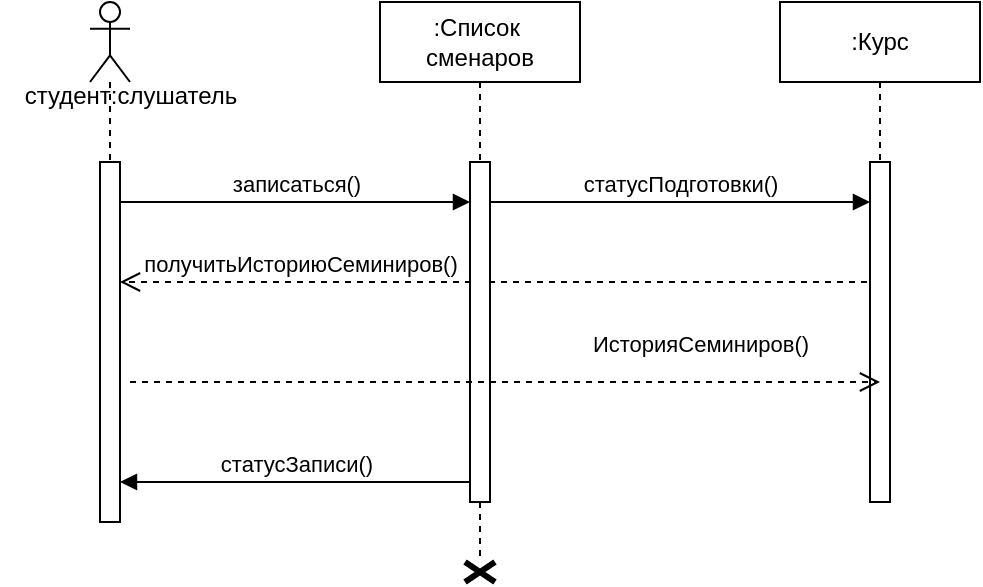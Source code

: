 <mxfile version="24.2.0" type="github" pages="4">
  <diagram name="Page-1" id="2YBvvXClWsGukQMizWep">
    <mxGraphModel dx="948" dy="605" grid="1" gridSize="10" guides="1" tooltips="1" connect="1" arrows="1" fold="1" page="1" pageScale="1" pageWidth="850" pageHeight="1100" math="0" shadow="0">
      <root>
        <mxCell id="0" />
        <mxCell id="1" parent="0" />
        <mxCell id="aM9ryv3xv72pqoxQDRHE-7" value="записаться()" style="html=1;verticalAlign=bottom;endArrow=block;edgeStyle=elbowEdgeStyle;elbow=vertical;curved=0;rounded=0;" parent="1" edge="1">
          <mxGeometry relative="1" as="geometry">
            <mxPoint x="240" y="200" as="sourcePoint" />
            <Array as="points">
              <mxPoint x="325" y="200" />
            </Array>
            <mxPoint x="415" y="200" as="targetPoint" />
          </mxGeometry>
        </mxCell>
        <mxCell id="aM9ryv3xv72pqoxQDRHE-8" value="получитьИсториюСеминиров()" style="html=1;verticalAlign=bottom;endArrow=open;dashed=1;endSize=8;edgeStyle=elbowEdgeStyle;elbow=vertical;curved=0;rounded=0;" parent="1" source="sHNFvOsKOOyoOKcfHzG6-4" target="sHNFvOsKOOyoOKcfHzG6-2" edge="1">
          <mxGeometry x="0.526" relative="1" as="geometry">
            <mxPoint x="240" y="240" as="targetPoint" />
            <Array as="points">
              <mxPoint x="260" y="240" />
            </Array>
            <mxPoint x="480" y="240" as="sourcePoint" />
            <mxPoint as="offset" />
          </mxGeometry>
        </mxCell>
        <mxCell id="aM9ryv3xv72pqoxQDRHE-9" value="статусЗаписи()" style="html=1;verticalAlign=bottom;endArrow=block;edgeStyle=elbowEdgeStyle;elbow=vertical;curved=0;rounded=0;" parent="1" edge="1">
          <mxGeometry relative="1" as="geometry">
            <mxPoint x="415" y="340" as="sourcePoint" />
            <Array as="points">
              <mxPoint x="340" y="340" />
            </Array>
            <mxPoint x="240" y="340" as="targetPoint" />
          </mxGeometry>
        </mxCell>
        <mxCell id="sHNFvOsKOOyoOKcfHzG6-3" value="" style="shape=umlLifeline;perimeter=lifelinePerimeter;whiteSpace=wrap;html=1;container=1;dropTarget=0;collapsible=0;recursiveResize=0;outlineConnect=0;portConstraint=eastwest;newEdgeStyle={&quot;curved&quot;:0,&quot;rounded&quot;:0};participant=umlActor;size=40;" vertex="1" parent="1">
          <mxGeometry x="225" y="100" width="20" height="260" as="geometry" />
        </mxCell>
        <mxCell id="sHNFvOsKOOyoOKcfHzG6-2" value="" style="html=1;points=[[0,0,0,0,5],[0,1,0,0,-5],[1,0,0,0,5],[1,1,0,0,-5]];perimeter=orthogonalPerimeter;outlineConnect=0;targetShapes=umlLifeline;portConstraint=eastwest;newEdgeStyle={&quot;curved&quot;:0,&quot;rounded&quot;:0};" vertex="1" parent="1">
          <mxGeometry x="230" y="180" width="10" height="180" as="geometry" />
        </mxCell>
        <mxCell id="aM9ryv3xv72pqoxQDRHE-5" value=":Список&amp;nbsp;&lt;div&gt;сменаров&lt;/div&gt;" style="shape=umlLifeline;perimeter=lifelinePerimeter;whiteSpace=wrap;html=1;container=0;dropTarget=0;collapsible=0;recursiveResize=0;outlineConnect=0;portConstraint=eastwest;newEdgeStyle={&quot;edgeStyle&quot;:&quot;elbowEdgeStyle&quot;,&quot;elbow&quot;:&quot;vertical&quot;,&quot;curved&quot;:0,&quot;rounded&quot;:0};" parent="1" vertex="1">
          <mxGeometry x="370" y="100" width="100" height="280" as="geometry" />
        </mxCell>
        <mxCell id="aM9ryv3xv72pqoxQDRHE-6" value="" style="html=1;points=[];perimeter=orthogonalPerimeter;outlineConnect=0;targetShapes=umlLifeline;portConstraint=eastwest;newEdgeStyle={&quot;edgeStyle&quot;:&quot;elbowEdgeStyle&quot;,&quot;elbow&quot;:&quot;vertical&quot;,&quot;curved&quot;:0,&quot;rounded&quot;:0};" parent="aM9ryv3xv72pqoxQDRHE-5" vertex="1">
          <mxGeometry x="45" y="80" width="10" height="170" as="geometry" />
        </mxCell>
        <mxCell id="sHNFvOsKOOyoOKcfHzG6-4" value=":Курс" style="shape=umlLifeline;perimeter=lifelinePerimeter;whiteSpace=wrap;html=1;container=1;dropTarget=0;collapsible=0;recursiveResize=0;outlineConnect=0;portConstraint=eastwest;newEdgeStyle={&quot;curved&quot;:0,&quot;rounded&quot;:0};size=40;" vertex="1" parent="1">
          <mxGeometry x="570" y="100" width="100" height="250" as="geometry" />
        </mxCell>
        <mxCell id="sHNFvOsKOOyoOKcfHzG6-5" value="" style="html=1;points=[[0,0,0,0,5],[0,1,0,0,-5],[1,0,0,0,5],[1,1,0,0,-5]];perimeter=orthogonalPerimeter;outlineConnect=0;targetShapes=umlLifeline;portConstraint=eastwest;newEdgeStyle={&quot;curved&quot;:0,&quot;rounded&quot;:0};" vertex="1" parent="sHNFvOsKOOyoOKcfHzG6-4">
          <mxGeometry x="45" y="80" width="10" height="170" as="geometry" />
        </mxCell>
        <mxCell id="sHNFvOsKOOyoOKcfHzG6-6" value="&lt;span style=&quot;font-size: 11px;&quot;&gt;ИсторияСеминиров()&lt;/span&gt;" style="html=1;verticalAlign=bottom;endArrow=open;dashed=1;endSize=8;curved=0;rounded=0;fontSize=12;" edge="1" parent="1">
          <mxGeometry x="0.52" y="10" relative="1" as="geometry">
            <mxPoint x="245" y="290" as="sourcePoint" />
            <mxPoint x="620" y="290" as="targetPoint" />
            <mxPoint as="offset" />
          </mxGeometry>
        </mxCell>
        <mxCell id="sHNFvOsKOOyoOKcfHzG6-9" value="статусПодготовки()" style="html=1;verticalAlign=bottom;endArrow=block;edgeStyle=elbowEdgeStyle;elbow=vertical;curved=0;rounded=0;" edge="1" parent="1" source="aM9ryv3xv72pqoxQDRHE-6">
          <mxGeometry relative="1" as="geometry">
            <mxPoint x="440" y="200" as="sourcePoint" />
            <Array as="points">
              <mxPoint x="525" y="200" />
            </Array>
            <mxPoint x="615" y="200" as="targetPoint" />
          </mxGeometry>
        </mxCell>
        <mxCell id="sHNFvOsKOOyoOKcfHzG6-10" value="" style="shape=umlDestroy;whiteSpace=wrap;html=1;strokeWidth=3;targetShapes=umlLifeline;" vertex="1" parent="1">
          <mxGeometry x="412.5" y="380" width="15" height="10" as="geometry" />
        </mxCell>
        <mxCell id="sHNFvOsKOOyoOKcfHzG6-11" value="&lt;span style=&quot;font-size: 12px;&quot;&gt;студент:&lt;/span&gt;&lt;span style=&quot;font-size: 12px;&quot;&gt;слушатель&lt;/span&gt;" style="text;html=1;align=center;verticalAlign=middle;resizable=0;points=[];autosize=1;strokeColor=none;fillColor=none;fontSize=16;" vertex="1" parent="1">
          <mxGeometry x="180" y="130" width="130" height="30" as="geometry" />
        </mxCell>
      </root>
    </mxGraphModel>
  </diagram>
  <diagram id="pLc5xu4kM0pX3cYHxsBW" name="Page-2">
    <mxGraphModel dx="1276" dy="1029" grid="0" gridSize="10" guides="1" tooltips="1" connect="1" arrows="1" fold="1" page="0" pageScale="1" pageWidth="827" pageHeight="1169" math="0" shadow="0">
      <root>
        <mxCell id="0" />
        <mxCell id="1" parent="0" />
        <mxCell id="mtOQN-Asvl5U9eVamrco-6" style="edgeStyle=none;curved=1;rounded=0;orthogonalLoop=1;jettySize=auto;html=1;fontSize=12;startSize=8;endSize=8;" edge="1" parent="1" source="mtOQN-Asvl5U9eVamrco-5">
          <mxGeometry relative="1" as="geometry">
            <mxPoint x="-108.683" y="-4.587" as="targetPoint" />
          </mxGeometry>
        </mxCell>
        <mxCell id="mtOQN-Asvl5U9eVamrco-8" value="" style="verticalLabelPosition=bottom;verticalAlign=top;html=1;shape=mxgraph.basic.rect;fillColor2=none;strokeWidth=1;size=20;indent=5;" vertex="1" parent="1">
          <mxGeometry x="-374" y="-28" width="348" height="171" as="geometry" />
        </mxCell>
        <mxCell id="mtOQN-Asvl5U9eVamrco-5" value="&lt;span style=&quot;background-color: rgb(251, 251, 251);&quot;&gt;:Курс&lt;/span&gt;" style="html=1;whiteSpace=wrap;" vertex="1" parent="1">
          <mxGeometry x="-90" y="-51" width="110" height="50" as="geometry" />
        </mxCell>
        <mxCell id="mtOQN-Asvl5U9eVamrco-1" value="&lt;span style=&quot;background-color: rgb(251, 251, 251);&quot;&gt;:Список&amp;nbsp;&lt;/span&gt;&lt;div style=&quot;background-color: rgb(251, 251, 251);&quot;&gt;сменаров&lt;/div&gt;" style="html=1;whiteSpace=wrap;" vertex="1" parent="1">
          <mxGeometry x="-427" y="-51" width="110" height="50" as="geometry" />
        </mxCell>
        <mxCell id="mtOQN-Asvl5U9eVamrco-3" value="&lt;span style=&quot;background-color: rgb(251, 251, 251);&quot;&gt;студент:&lt;/span&gt;&lt;span style=&quot;background-color: rgb(251, 251, 251);&quot;&gt;слушатель&lt;/span&gt;" style="shape=umlActor;verticalLabelPosition=bottom;verticalAlign=top;html=1;" vertex="1" parent="1">
          <mxGeometry x="-228" y="119" width="30" height="60" as="geometry" />
        </mxCell>
        <mxCell id="mtOQN-Asvl5U9eVamrco-10" value="" style="endArrow=classic;html=1;rounded=0;fontSize=12;startSize=8;endSize=8;curved=1;" edge="1" parent="1">
          <mxGeometry width="50" height="50" relative="1" as="geometry">
            <mxPoint x="-354" y="50" as="sourcePoint" />
            <mxPoint x="-354" y="119" as="targetPoint" />
          </mxGeometry>
        </mxCell>
        <mxCell id="mtOQN-Asvl5U9eVamrco-11" value="" style="endArrow=classic;html=1;rounded=0;fontSize=12;startSize=8;endSize=8;curved=1;" edge="1" parent="1">
          <mxGeometry width="50" height="50" relative="1" as="geometry">
            <mxPoint x="-398" y="119" as="sourcePoint" />
            <mxPoint x="-398" y="54" as="targetPoint" />
          </mxGeometry>
        </mxCell>
        <mxCell id="i1srV1Lh2DDarDp6TqSi-1" value="&lt;span style=&quot;color: rgb(0, 0, 0); font-family: Helvetica; font-size: 11px; font-style: normal; font-variant-ligatures: normal; font-variant-caps: normal; font-weight: 400; letter-spacing: normal; orphans: 2; text-align: center; text-indent: 0px; text-transform: none; widows: 2; word-spacing: 0px; -webkit-text-stroke-width: 0px; white-space: nowrap; background-color: rgb(255, 255, 255); text-decoration-thickness: initial; text-decoration-style: initial; text-decoration-color: initial; display: inline !important; float: none;&quot;&gt;1:&amp;nbsp;&lt;/span&gt;&lt;span style=&quot;font-size: 11px; text-align: center; text-wrap: nowrap;&quot;&gt;записаться()&lt;/span&gt;" style="text;whiteSpace=wrap;html=1;" vertex="1" parent="1">
          <mxGeometry x="-457.997" y="30.997" width="92" height="36" as="geometry" />
        </mxCell>
        <mxCell id="nWFwip05S5Qm5MINrVhr-1" value="" style="endArrow=open;endSize=12;dashed=1;html=1;rounded=0;fontSize=12;curved=1;" edge="1" parent="1">
          <mxGeometry width="160" relative="1" as="geometry">
            <mxPoint x="-13" y="117" as="sourcePoint" />
            <mxPoint x="-13" y="59" as="targetPoint" />
          </mxGeometry>
        </mxCell>
        <mxCell id="nWFwip05S5Qm5MINrVhr-3" value="" style="endArrow=open;endSize=12;dashed=1;html=1;rounded=0;fontSize=12;curved=1;" edge="1" parent="1">
          <mxGeometry width="160" relative="1" as="geometry">
            <mxPoint x="-40" y="69" as="sourcePoint" />
            <mxPoint x="-40" y="119" as="targetPoint" />
            <Array as="points">
              <mxPoint x="-42" y="40" />
            </Array>
          </mxGeometry>
        </mxCell>
        <mxCell id="Eca6RmlHK0tcwkI5Rkgb-1" value="&lt;span style=&quot;color: rgb(0, 0, 0); font-family: Helvetica; font-size: 11px; font-style: normal; font-variant-ligatures: normal; font-variant-caps: normal; font-weight: 400; letter-spacing: normal; orphans: 2; text-align: center; text-indent: 0px; text-transform: none; widows: 2; word-spacing: 0px; -webkit-text-stroke-width: 0px; white-space: nowrap; background-color: rgb(255, 255, 255); text-decoration-thickness: initial; text-decoration-style: initial; text-decoration-color: initial; display: inline !important; float: none;&quot;&gt;2: статусПодготовки()&lt;/span&gt;" style="text;whiteSpace=wrap;html=1;" vertex="1" parent="1">
          <mxGeometry x="-266.001" y="-51" width="125" height="36" as="geometry" />
        </mxCell>
        <mxCell id="Eca6RmlHK0tcwkI5Rkgb-2" value="" style="endArrow=classic;html=1;rounded=0;fontSize=12;startSize=8;endSize=8;curved=1;" edge="1" parent="1">
          <mxGeometry width="50" height="50" relative="1" as="geometry">
            <mxPoint x="-255.5" y="-51.83" as="sourcePoint" />
            <mxPoint x="-170.5" y="-51.83" as="targetPoint" />
          </mxGeometry>
        </mxCell>
        <mxCell id="VBSBOTcx7djB2lhte7Xr-1" value="&lt;span style=&quot;color: rgb(0, 0, 0); font-family: Helvetica; font-size: 11px; font-style: normal; font-variant-ligatures: normal; font-variant-caps: normal; font-weight: 400; letter-spacing: normal; orphans: 2; text-align: center; text-indent: 0px; text-transform: none; widows: 2; word-spacing: 0px; -webkit-text-stroke-width: 0px; white-space: nowrap; background-color: rgb(255, 255, 255); text-decoration-thickness: initial; text-decoration-style: initial; text-decoration-color: initial; display: inline !important; float: none;&quot;&gt;2&lt;/span&gt;&lt;span style=&quot;font-size: 11px; text-align: center; text-wrap: nowrap;&quot;&gt;: получитьИсториюСеминиров()&lt;/span&gt;" style="text;whiteSpace=wrap;html=1;" vertex="1" parent="1">
          <mxGeometry x="-198.004" y="37.003" width="185" height="36" as="geometry" />
        </mxCell>
        <mxCell id="4sBqgU-V88nygKkBSMFP-1" value="&lt;span style=&quot;color: rgb(0, 0, 0); font-family: Helvetica; font-size: 11px; font-style: normal; font-variant-ligatures: normal; font-variant-caps: normal; font-weight: 400; letter-spacing: normal; orphans: 2; text-align: center; text-indent: 0px; text-transform: none; widows: 2; word-spacing: 0px; -webkit-text-stroke-width: 0px; white-space: nowrap; background-color: rgb(255, 255, 255); text-decoration-thickness: initial; text-decoration-style: initial; text-decoration-color: initial; display: inline !important; float: none;&quot;&gt;4: ИсторияСеминиров()&lt;/span&gt;" style="text;whiteSpace=wrap;html=1;" vertex="1" parent="1">
          <mxGeometry x="-23.001" y="37" width="136" height="36" as="geometry" />
        </mxCell>
        <mxCell id="Oz4hFBqw7O2cnXdi1rCe-1" value="&lt;span style=&quot;color: rgb(0, 0, 0); font-family: Helvetica; font-size: 11px; font-style: normal; font-variant-ligatures: normal; font-variant-caps: normal; font-weight: 400; letter-spacing: normal; orphans: 2; text-align: center; text-indent: 0px; text-transform: none; widows: 2; word-spacing: 0px; -webkit-text-stroke-width: 0px; white-space: nowrap; background-color: rgb(255, 255, 255); text-decoration-thickness: initial; text-decoration-style: initial; text-decoration-color: initial; display: inline !important; float: none;&quot;&gt;5: статусПодготовки()&lt;/span&gt;" style="text;whiteSpace=wrap;html=1;" vertex="1" parent="1">
          <mxGeometry x="-273.004" y="-15.003" width="125" height="36" as="geometry" />
        </mxCell>
        <mxCell id="Oz4hFBqw7O2cnXdi1rCe-2" value="" style="endArrow=classic;html=1;rounded=0;fontSize=12;startSize=8;endSize=8;curved=1;" edge="1" parent="1">
          <mxGeometry width="50" height="50" relative="1" as="geometry">
            <mxPoint x="-176" y="-15" as="sourcePoint" />
            <mxPoint x="-256" y="-15" as="targetPoint" />
          </mxGeometry>
        </mxCell>
      </root>
    </mxGraphModel>
  </diagram>
  <diagram id="qOS7SFHA25QLY_wFYtCK" name="Page-3">
    <mxGraphModel dx="1985" dy="1956" grid="0" gridSize="10" guides="1" tooltips="1" connect="1" arrows="1" fold="1" page="0" pageScale="1" pageWidth="827" pageHeight="1169" math="0" shadow="0">
      <root>
        <mxCell id="0" />
        <mxCell id="1" parent="0" />
        <mxCell id="bm_IDZxQZU__ve5QxYRH-371" value="&lt;div&gt;&lt;br style=&quot;text-wrap: nowrap;&quot;&gt;&lt;/div&gt;" style="shape=umlLifeline;perimeter=lifelinePerimeter;whiteSpace=wrap;html=1;container=1;dropTarget=0;collapsible=0;recursiveResize=0;outlineConnect=0;portConstraint=eastwest;newEdgeStyle={&quot;curved&quot;:0,&quot;rounded&quot;:0};participant=umlActor;size=38;" vertex="1" parent="1">
          <mxGeometry x="-469" y="-871" width="20" height="394" as="geometry" />
        </mxCell>
        <mxCell id="bm_IDZxQZU__ve5QxYRH-388" value="" style="html=1;points=[[0,0,0,0,5],[0,1,0,0,-5],[1,0,0,0,5],[1,1,0,0,-5]];perimeter=orthogonalPerimeter;outlineConnect=0;targetShapes=umlLifeline;portConstraint=eastwest;newEdgeStyle={&quot;curved&quot;:0,&quot;rounded&quot;:0};" vertex="1" parent="bm_IDZxQZU__ve5QxYRH-371">
          <mxGeometry x="5" y="50" width="10" height="343" as="geometry" />
        </mxCell>
        <mxCell id="bm_IDZxQZU__ve5QxYRH-376" value="Клиент&lt;div style=&quot;font-size: 12px;&quot;&gt;&lt;br style=&quot;font-size: 12px;&quot;&gt;&lt;/div&gt;" style="text;html=1;align=center;verticalAlign=middle;resizable=0;points=[];autosize=1;strokeColor=none;fillColor=none;fontSize=12;" vertex="1" parent="1">
          <mxGeometry x="-488" y="-893" width="58" height="41" as="geometry" />
        </mxCell>
        <mxCell id="bm_IDZxQZU__ve5QxYRH-380" value="" style="shape=umlLifeline;perimeter=lifelinePerimeter;whiteSpace=wrap;html=1;container=1;dropTarget=0;collapsible=0;recursiveResize=0;outlineConnect=0;portConstraint=eastwest;newEdgeStyle={&quot;curved&quot;:0,&quot;rounded&quot;:0};participant=umlBoundary;" vertex="1" parent="1">
          <mxGeometry x="-393" y="-871" width="50" height="388" as="geometry" />
        </mxCell>
        <mxCell id="bm_IDZxQZU__ve5QxYRH-389" value="" style="html=1;points=[[0,0,0,0,5],[0,1,0,0,-5],[1,0,0,0,5],[1,1,0,0,-5]];perimeter=orthogonalPerimeter;outlineConnect=0;targetShapes=umlLifeline;portConstraint=eastwest;newEdgeStyle={&quot;curved&quot;:0,&quot;rounded&quot;:0};" vertex="1" parent="bm_IDZxQZU__ve5QxYRH-380">
          <mxGeometry x="20" y="50" width="10" height="59" as="geometry" />
        </mxCell>
        <mxCell id="bm_IDZxQZU__ve5QxYRH-381" value="" style="shape=umlLifeline;perimeter=lifelinePerimeter;whiteSpace=wrap;html=1;container=1;dropTarget=0;collapsible=0;recursiveResize=0;outlineConnect=0;portConstraint=eastwest;newEdgeStyle={&quot;curved&quot;:0,&quot;rounded&quot;:0};participant=umlBoundary;" vertex="1" parent="1">
          <mxGeometry x="-187" y="-870" width="50" height="388" as="geometry" />
        </mxCell>
        <mxCell id="bm_IDZxQZU__ve5QxYRH-400" value="" style="html=1;points=[[0,0,0,0,5],[0,1,0,0,-5],[1,0,0,0,5],[1,1,0,0,-5]];perimeter=orthogonalPerimeter;outlineConnect=0;targetShapes=umlLifeline;portConstraint=eastwest;newEdgeStyle={&quot;curved&quot;:0,&quot;rounded&quot;:0};" vertex="1" parent="bm_IDZxQZU__ve5QxYRH-381">
          <mxGeometry x="20" y="174" width="10" height="28" as="geometry" />
        </mxCell>
        <mxCell id="bm_IDZxQZU__ve5QxYRH-382" value="" style="shape=umlLifeline;perimeter=lifelinePerimeter;whiteSpace=wrap;html=1;container=1;dropTarget=0;collapsible=0;recursiveResize=0;outlineConnect=0;portConstraint=eastwest;newEdgeStyle={&quot;curved&quot;:0,&quot;rounded&quot;:0};participant=umlControl;" vertex="1" parent="1">
          <mxGeometry x="7" y="-871" width="40" height="387" as="geometry" />
        </mxCell>
        <mxCell id="bm_IDZxQZU__ve5QxYRH-403" value="" style="html=1;points=[[0,0,0,0,5],[0,1,0,0,-5],[1,0,0,0,5],[1,1,0,0,-5]];perimeter=orthogonalPerimeter;outlineConnect=0;targetShapes=umlLifeline;portConstraint=eastwest;newEdgeStyle={&quot;curved&quot;:0,&quot;rounded&quot;:0};" vertex="1" parent="bm_IDZxQZU__ve5QxYRH-382">
          <mxGeometry x="15" y="213" width="10" height="97" as="geometry" />
        </mxCell>
        <mxCell id="bm_IDZxQZU__ve5QxYRH-383" value="&lt;span style=&quot;font-size: 12px; text-wrap: wrap;&quot;&gt;выбор подерживанного автомобиля&amp;nbsp;&lt;/span&gt;" style="text;html=1;align=center;verticalAlign=middle;resizable=0;points=[];autosize=1;strokeColor=none;fillColor=none;fontSize=16;" vertex="1" parent="1">
          <mxGeometry x="-473" y="-912" width="222" height="31" as="geometry" />
        </mxCell>
        <mxCell id="bm_IDZxQZU__ve5QxYRH-384" value="&lt;span style=&quot;font-size: 12px; text-wrap: wrap;&quot;&gt;тест драйв&amp;nbsp;&lt;/span&gt;" style="text;html=1;align=center;verticalAlign=middle;resizable=0;points=[];autosize=1;strokeColor=none;fillColor=none;fontSize=16;" vertex="1" parent="1">
          <mxGeometry x="-302" y="-907" width="82" height="31" as="geometry" />
        </mxCell>
        <mxCell id="bm_IDZxQZU__ve5QxYRH-385" value="&lt;span style=&quot;color: rgb(0, 0, 0); font-family: Helvetica; font-size: 12px; font-style: normal; font-variant-ligatures: normal; font-variant-caps: normal; font-weight: 400; letter-spacing: normal; orphans: 2; text-indent: 0px; text-transform: none; widows: 2; word-spacing: 0px; -webkit-text-stroke-width: 0px; white-space: normal; background-color: rgb(255, 255, 255); text-decoration-thickness: initial; text-decoration-style: initial; text-decoration-color: initial; float: none; display: inline !important;&quot;&gt;покупка&amp;nbsp;&lt;/span&gt;&lt;div&gt;&lt;span style=&quot;color: rgb(0, 0, 0); font-family: Helvetica; font-size: 12px; font-style: normal; font-variant-ligatures: normal; font-variant-caps: normal; font-weight: 400; letter-spacing: normal; orphans: 2; text-indent: 0px; text-transform: none; widows: 2; word-spacing: 0px; -webkit-text-stroke-width: 0px; white-space: normal; background-color: rgb(255, 255, 255); text-decoration-thickness: initial; text-decoration-style: initial; text-decoration-color: initial; float: none; display: inline !important;&quot;&gt;автомобиля&amp;nbsp;&lt;/span&gt;&lt;/div&gt;" style="text;whiteSpace=wrap;html=1;align=center;" vertex="1" parent="1">
          <mxGeometry x="-201" y="-912" width="93" height="36" as="geometry" />
        </mxCell>
        <mxCell id="bm_IDZxQZU__ve5QxYRH-387" value="выбор авто" style="html=1;verticalAlign=bottom;labelBackgroundColor=none;endArrow=block;endFill=1;rounded=0;fontSize=12;startSize=8;endSize=8;curved=1;" edge="1" parent="1">
          <mxGeometry width="160" relative="1" as="geometry">
            <mxPoint x="-456" y="-813" as="sourcePoint" />
            <mxPoint x="-375" y="-813.0" as="targetPoint" />
          </mxGeometry>
        </mxCell>
        <mxCell id="bm_IDZxQZU__ve5QxYRH-390" value="" style="shape=umlLifeline;perimeter=lifelinePerimeter;whiteSpace=wrap;html=1;container=1;dropTarget=0;collapsible=0;recursiveResize=0;outlineConnect=0;portConstraint=eastwest;newEdgeStyle={&quot;curved&quot;:0,&quot;rounded&quot;:0};participant=umlControl;" vertex="1" parent="1">
          <mxGeometry x="-281" y="-871" width="40" height="392" as="geometry" />
        </mxCell>
        <mxCell id="bm_IDZxQZU__ve5QxYRH-392" value="" style="html=1;points=[[0,0,0,0,5],[0,1,0,0,-5],[1,0,0,0,5],[1,1,0,0,-5]];perimeter=orthogonalPerimeter;outlineConnect=0;targetShapes=umlLifeline;portConstraint=eastwest;newEdgeStyle={&quot;curved&quot;:0,&quot;rounded&quot;:0};" vertex="1" parent="bm_IDZxQZU__ve5QxYRH-390">
          <mxGeometry x="15" y="98" width="10" height="79" as="geometry" />
        </mxCell>
        <mxCell id="bm_IDZxQZU__ve5QxYRH-391" value="тестирование&lt;div&gt;авто&lt;/div&gt;" style="html=1;verticalAlign=bottom;labelBackgroundColor=none;endArrow=block;endFill=1;rounded=0;fontSize=12;startSize=8;endSize=8;curved=1;exitX=1;exitY=1;exitDx=0;exitDy=-5;exitPerimeter=0;" edge="1" parent="1" source="bm_IDZxQZU__ve5QxYRH-389" target="bm_IDZxQZU__ve5QxYRH-392">
          <mxGeometry width="160" relative="1" as="geometry">
            <mxPoint x="-357" y="-767" as="sourcePoint" />
            <mxPoint x="-276" y="-767" as="targetPoint" />
          </mxGeometry>
        </mxCell>
        <mxCell id="bm_IDZxQZU__ve5QxYRH-393" value="согласие клиента" style="html=1;verticalAlign=bottom;endArrow=open;dashed=1;endSize=8;curved=0;rounded=0;fontSize=12;" edge="1" parent="1">
          <mxGeometry relative="1" as="geometry">
            <mxPoint x="-266" y="-720.0" as="sourcePoint" />
            <mxPoint x="-454" y="-720.0" as="targetPoint" />
          </mxGeometry>
        </mxCell>
        <mxCell id="bm_IDZxQZU__ve5QxYRH-394" value="&lt;font style=&quot;font-size: 12px;&quot;&gt;оплата&lt;/font&gt;" style="text;html=1;align=center;verticalAlign=middle;resizable=0;points=[];autosize=1;strokeColor=none;fillColor=none;fontSize=16;" vertex="1" parent="1">
          <mxGeometry x="-1.5" y="-897" width="57" height="31" as="geometry" />
        </mxCell>
        <mxCell id="bm_IDZxQZU__ve5QxYRH-395" value="" style="shape=umlLifeline;perimeter=lifelinePerimeter;whiteSpace=wrap;html=1;container=1;dropTarget=0;collapsible=0;recursiveResize=0;outlineConnect=0;portConstraint=eastwest;newEdgeStyle={&quot;curved&quot;:0,&quot;rounded&quot;:0};participant=umlBoundary;" vertex="1" parent="1">
          <mxGeometry x="-90" y="-871" width="50" height="384" as="geometry" />
        </mxCell>
        <mxCell id="bm_IDZxQZU__ve5QxYRH-401" value="" style="html=1;points=[[0,0,0,0,5],[0,1,0,0,-5],[1,0,0,0,5],[1,1,0,0,-5]];perimeter=orthogonalPerimeter;outlineConnect=0;targetShapes=umlLifeline;portConstraint=eastwest;newEdgeStyle={&quot;curved&quot;:0,&quot;rounded&quot;:0};" vertex="1" parent="bm_IDZxQZU__ve5QxYRH-395">
          <mxGeometry x="20" y="177" width="10" height="59" as="geometry" />
        </mxCell>
        <mxCell id="bm_IDZxQZU__ve5QxYRH-396" value="" style="shape=umlLifeline;perimeter=lifelinePerimeter;whiteSpace=wrap;html=1;container=1;dropTarget=0;collapsible=0;recursiveResize=0;outlineConnect=0;portConstraint=eastwest;newEdgeStyle={&quot;curved&quot;:0,&quot;rounded&quot;:0};participant=umlEntity;" vertex="1" parent="1">
          <mxGeometry x="107" y="-870" width="40" height="386" as="geometry" />
        </mxCell>
        <mxCell id="bm_IDZxQZU__ve5QxYRH-407" value="" style="html=1;points=[[0,0,0,0,5],[0,1,0,0,-5],[1,0,0,0,5],[1,1,0,0,-5]];perimeter=orthogonalPerimeter;outlineConnect=0;targetShapes=umlLifeline;portConstraint=eastwest;newEdgeStyle={&quot;curved&quot;:0,&quot;rounded&quot;:0};" vertex="1" parent="bm_IDZxQZU__ve5QxYRH-396">
          <mxGeometry x="15" y="267" width="10" height="102" as="geometry" />
        </mxCell>
        <mxCell id="bm_IDZxQZU__ve5QxYRH-397" value="&lt;font style=&quot;font-size: 12px;&quot;&gt;введение&amp;nbsp;&lt;/font&gt;&lt;div&gt;&lt;font style=&quot;font-size: 12px;&quot;&gt;данных&amp;nbsp;&lt;/font&gt;&lt;/div&gt;&lt;div&gt;&lt;font style=&quot;font-size: 12px;&quot;&gt;клиента&lt;/font&gt;&lt;/div&gt;" style="text;html=1;align=center;verticalAlign=middle;resizable=0;points=[];autosize=1;strokeColor=none;fillColor=none;fontSize=16;" vertex="1" parent="1">
          <mxGeometry x="-99" y="-936" width="74" height="70" as="geometry" />
        </mxCell>
        <mxCell id="bm_IDZxQZU__ve5QxYRH-398" value="&lt;font style=&quot;font-size: 12px;&quot;&gt;БД&lt;/font&gt;" style="text;html=1;align=center;verticalAlign=middle;resizable=0;points=[];autosize=1;strokeColor=none;fillColor=none;fontSize=16;" vertex="1" parent="1">
          <mxGeometry x="107" y="-907" width="34" height="31" as="geometry" />
        </mxCell>
        <mxCell id="bm_IDZxQZU__ve5QxYRH-399" value="покупка авто" style="html=1;verticalAlign=bottom;labelBackgroundColor=none;endArrow=block;endFill=1;rounded=0;fontSize=12;startSize=8;endSize=8;curved=1;entryX=-0.033;entryY=0.331;entryDx=0;entryDy=0;entryPerimeter=0;" edge="1" parent="1" source="bm_IDZxQZU__ve5QxYRH-388">
          <mxGeometry x="-0.001" width="160" relative="1" as="geometry">
            <mxPoint x="-465.0" y="-682.997" as="sourcePoint" />
            <mxPoint x="-168.71" y="-682.871" as="targetPoint" />
            <mxPoint as="offset" />
          </mxGeometry>
        </mxCell>
        <mxCell id="bm_IDZxQZU__ve5QxYRH-402" value="данны клиента" style="html=1;verticalAlign=bottom;labelBackgroundColor=none;endArrow=block;endFill=1;rounded=0;fontSize=12;startSize=8;endSize=8;curved=1;" edge="1" parent="1">
          <mxGeometry x="-0.004" width="160" relative="1" as="geometry">
            <mxPoint x="-157" y="-682" as="sourcePoint" />
            <mxPoint x="-70" y="-682" as="targetPoint" />
            <mxPoint as="offset" />
          </mxGeometry>
        </mxCell>
        <mxCell id="bm_IDZxQZU__ve5QxYRH-404" value="оплата" style="html=1;verticalAlign=bottom;labelBackgroundColor=none;endArrow=block;endFill=1;rounded=0;fontSize=12;startSize=8;endSize=8;curved=1;exitX=1;exitY=1;exitDx=0;exitDy=-5;exitPerimeter=0;" edge="1" parent="1">
          <mxGeometry width="160" relative="1" as="geometry">
            <mxPoint x="-60" y="-644.92" as="sourcePoint" />
            <mxPoint x="22" y="-644.92" as="targetPoint" />
          </mxGeometry>
        </mxCell>
        <mxCell id="bm_IDZxQZU__ve5QxYRH-405" value="запрос об оплате" style="html=1;verticalAlign=bottom;endArrow=open;dashed=1;endSize=8;curved=0;rounded=0;fontSize=12;" edge="1" parent="1">
          <mxGeometry relative="1" as="geometry">
            <mxPoint x="21" y="-610" as="sourcePoint" />
            <mxPoint x="-455" y="-610" as="targetPoint" />
          </mxGeometry>
        </mxCell>
        <mxCell id="bm_IDZxQZU__ve5QxYRH-406" value="соранение&amp;nbsp;&lt;div&gt;данных&amp;nbsp;&lt;/div&gt;" style="html=1;verticalAlign=bottom;labelBackgroundColor=none;endArrow=block;endFill=1;rounded=0;fontSize=12;startSize=8;endSize=8;curved=1;" edge="1" parent="1">
          <mxGeometry width="160" relative="1" as="geometry">
            <mxPoint x="31" y="-574" as="sourcePoint" />
            <mxPoint x="121" y="-574" as="targetPoint" />
          </mxGeometry>
        </mxCell>
        <mxCell id="bm_IDZxQZU__ve5QxYRH-408" value="сообщение об покупке" style="html=1;verticalAlign=bottom;endArrow=open;dashed=1;endSize=8;curved=0;rounded=0;fontSize=12;" edge="1" parent="1" source="bm_IDZxQZU__ve5QxYRH-407">
          <mxGeometry relative="1" as="geometry">
            <mxPoint x="114" y="-515" as="sourcePoint" />
            <mxPoint x="-459" y="-515" as="targetPoint" />
          </mxGeometry>
        </mxCell>
        <mxCell id="uYyUFYibJUFsO10pMaSD-1" value="введение данных" style="html=1;verticalAlign=bottom;endArrow=open;dashed=1;endSize=8;curved=0;rounded=0;fontSize=12;entryX=1;entryY=0.484;entryDx=0;entryDy=0;entryPerimeter=0;" edge="1" parent="1">
          <mxGeometry relative="1" as="geometry">
            <mxPoint x="-69" y="-642.998" as="sourcePoint" />
            <mxPoint x="-453" y="-642.998" as="targetPoint" />
          </mxGeometry>
        </mxCell>
      </root>
    </mxGraphModel>
  </diagram>
  <diagram id="XW8gLNQH9BJ_gKsfUEXe" name="Page-4">
    <mxGraphModel dx="1985" dy="1156" grid="0" gridSize="10" guides="1" tooltips="1" connect="1" arrows="1" fold="1" page="0" pageScale="1" pageWidth="827" pageHeight="1169" math="0" shadow="0">
      <root>
        <mxCell id="0" />
        <mxCell id="1" parent="0" />
        <mxCell id="t9dGaKBkOCZY_EOBA3ck-1" value="Клиент&lt;div&gt;&lt;br&gt;&lt;/div&gt;" style="shape=umlActor;verticalLabelPosition=bottom;verticalAlign=top;html=1;" vertex="1" parent="1">
          <mxGeometry x="-678" y="-394" width="30" height="60" as="geometry" />
        </mxCell>
        <mxCell id="t9dGaKBkOCZY_EOBA3ck-2" value="тест драйв&amp;nbsp;" style="ellipse;shape=umlControl;whiteSpace=wrap;html=1;" vertex="1" parent="1">
          <mxGeometry x="-306" y="-398" width="70" height="80" as="geometry" />
        </mxCell>
        <mxCell id="t9dGaKBkOCZY_EOBA3ck-3" value="&lt;span style=&quot;text-wrap: nowrap;&quot;&gt;БД&lt;/span&gt;" style="ellipse;shape=umlEntity;whiteSpace=wrap;html=1;" vertex="1" parent="1">
          <mxGeometry x="-703" y="-158" width="80" height="80" as="geometry" />
        </mxCell>
        <mxCell id="Z-nHWo81e8cH4JtubOy7-1" value="&lt;span style=&quot;text-wrap: nowrap;&quot;&gt;оплата&lt;/span&gt;" style="ellipse;shape=umlControl;whiteSpace=wrap;html=1;" vertex="1" parent="1">
          <mxGeometry x="-308" y="-164" width="70" height="80" as="geometry" />
        </mxCell>
        <mxCell id="Z-nHWo81e8cH4JtubOy7-2" value="покупка&amp;nbsp;&lt;div&gt;автомобиля&amp;nbsp;&lt;/div&gt;" style="shape=umlBoundary;whiteSpace=wrap;html=1;" vertex="1" parent="1">
          <mxGeometry x="-115" y="-390" width="100" height="80" as="geometry" />
        </mxCell>
        <mxCell id="Z-nHWo81e8cH4JtubOy7-3" value="&lt;font style=&quot;text-wrap: nowrap;&quot;&gt;введение&amp;nbsp;&lt;/font&gt;&lt;div style=&quot;font-size: 16px; text-wrap: nowrap;&quot;&gt;&lt;font style=&quot;font-size: 12px;&quot;&gt;данных&amp;nbsp;&lt;/font&gt;&lt;/div&gt;&lt;div style=&quot;font-size: 16px; text-wrap: nowrap;&quot;&gt;&lt;font style=&quot;font-size: 12px;&quot;&gt;клиента&lt;/font&gt;&lt;/div&gt;" style="shape=umlBoundary;whiteSpace=wrap;html=1;" vertex="1" parent="1">
          <mxGeometry x="-111" y="-164" width="100" height="80" as="geometry" />
        </mxCell>
        <mxCell id="Z-nHWo81e8cH4JtubOy7-4" value="выбор подерживанного автомобиля&amp;nbsp;" style="shape=umlBoundary;whiteSpace=wrap;html=1;" vertex="1" parent="1">
          <mxGeometry x="-510" y="-390" width="100" height="80" as="geometry" />
        </mxCell>
        <mxCell id="xvWkbYbgo6yiFFgV6ZJc-3" value="" style="line;strokeWidth=1;fillColor=none;align=left;verticalAlign=middle;spacingTop=-1;spacingLeft=3;spacingRight=3;rotatable=0;labelPosition=right;points=[];portConstraint=eastwest;strokeColor=inherit;" vertex="1" parent="1">
          <mxGeometry x="-646" y="-354" width="137" height="8" as="geometry" />
        </mxCell>
        <mxCell id="xvWkbYbgo6yiFFgV6ZJc-4" value="" style="line;strokeWidth=1;fillColor=none;align=left;verticalAlign=middle;spacingTop=-1;spacingLeft=3;spacingRight=3;rotatable=0;labelPosition=right;points=[];portConstraint=eastwest;strokeColor=inherit;" vertex="1" parent="1">
          <mxGeometry x="-406" y="-354" width="97" height="8" as="geometry" />
        </mxCell>
        <mxCell id="xvWkbYbgo6yiFFgV6ZJc-5" value="" style="line;strokeWidth=1;fillColor=none;align=left;verticalAlign=middle;spacingTop=-1;spacingLeft=3;spacingRight=3;rotatable=0;labelPosition=right;points=[];portConstraint=eastwest;strokeColor=inherit;" vertex="1" parent="1">
          <mxGeometry x="-236" y="-354" width="125" height="8" as="geometry" />
        </mxCell>
        <mxCell id="xvWkbYbgo6yiFFgV6ZJc-6" value="" style="line;strokeWidth=1;fillColor=none;align=left;verticalAlign=middle;spacingTop=-1;spacingLeft=3;spacingRight=3;rotatable=0;labelPosition=right;points=[];portConstraint=eastwest;strokeColor=inherit;flipV=0;flipH=0;direction=south;" vertex="1" parent="1">
          <mxGeometry x="-74" y="-306" width="36" height="142" as="geometry" />
        </mxCell>
        <mxCell id="xvWkbYbgo6yiFFgV6ZJc-7" value="" style="line;strokeWidth=1;fillColor=none;align=left;verticalAlign=middle;spacingTop=-1;spacingLeft=3;spacingRight=3;rotatable=0;labelPosition=right;points=[];portConstraint=eastwest;strokeColor=inherit;" vertex="1" parent="1">
          <mxGeometry x="-238" y="-125" width="125" height="8" as="geometry" />
        </mxCell>
        <mxCell id="xvWkbYbgo6yiFFgV6ZJc-8" value="" style="line;strokeWidth=1;fillColor=none;align=left;verticalAlign=middle;spacingTop=-1;spacingLeft=3;spacingRight=3;rotatable=0;labelPosition=right;points=[];portConstraint=eastwest;strokeColor=inherit;" vertex="1" parent="1">
          <mxGeometry x="-611" y="-122" width="303" height="8" as="geometry" />
        </mxCell>
        <mxCell id="xvWkbYbgo6yiFFgV6ZJc-9" value="" style="line;strokeWidth=1;fillColor=none;align=left;verticalAlign=middle;spacingTop=-1;spacingLeft=3;spacingRight=3;rotatable=0;labelPosition=right;points=[];portConstraint=eastwest;strokeColor=inherit;flipV=0;flipH=0;direction=south;" vertex="1" parent="1">
          <mxGeometry x="-681" y="-311" width="36" height="153" as="geometry" />
        </mxCell>
        <mxCell id="HoFYwX5W7LhEzTRBp9yV-1" value="1. выбор авто&amp;nbsp;" style="endArrow=classic;html=1;rounded=0;fontSize=12;startSize=8;endSize=8;curved=1;" edge="1" parent="1">
          <mxGeometry x="-0.106" y="13" width="50" height="50" relative="1" as="geometry">
            <mxPoint x="-617" y="-358.5" as="sourcePoint" />
            <mxPoint x="-532" y="-358.5" as="targetPoint" />
            <mxPoint as="offset" />
          </mxGeometry>
        </mxCell>
        <mxCell id="HoFYwX5W7LhEzTRBp9yV-2" value="2 тестирование авто" style="endArrow=classic;html=1;rounded=0;fontSize=12;startSize=8;endSize=8;curved=1;" edge="1" parent="1">
          <mxGeometry x="-0.106" y="13" width="50" height="50" relative="1" as="geometry">
            <mxPoint x="-400" y="-364.5" as="sourcePoint" />
            <mxPoint x="-315" y="-364.5" as="targetPoint" />
            <mxPoint as="offset" />
          </mxGeometry>
        </mxCell>
        <mxCell id="k6bFWtFEUrocvC8rHEx3-1" value="согласие клиента&amp;nbsp;" style="endArrow=open;endSize=12;dashed=1;html=1;rounded=0;fontSize=12;curved=1;" edge="1" parent="1">
          <mxGeometry y="-13" width="160" relative="1" as="geometry">
            <mxPoint x="-320" y="-325" as="sourcePoint" />
            <mxPoint x="-390" y="-325" as="targetPoint" />
            <mxPoint as="offset" />
          </mxGeometry>
        </mxCell>
        <mxCell id="k6bFWtFEUrocvC8rHEx3-4" value="покупка авто" style="endArrow=classic;html=1;rounded=0;fontSize=12;startSize=8;endSize=8;curved=1;" edge="1" parent="1">
          <mxGeometry x="-0.106" y="13" width="50" height="50" relative="1" as="geometry">
            <mxPoint x="-216" y="-358.5" as="sourcePoint" />
            <mxPoint x="-131" y="-358.5" as="targetPoint" />
            <mxPoint as="offset" />
          </mxGeometry>
        </mxCell>
        <mxCell id="k6bFWtFEUrocvC8rHEx3-5" value="" style="endArrow=classic;html=1;rounded=0;fontSize=12;startSize=8;endSize=8;curved=1;" edge="1" parent="1">
          <mxGeometry x="-0.703" y="56" width="50" height="50" relative="1" as="geometry">
            <mxPoint x="-42" y="-262" as="sourcePoint" />
            <mxPoint x="-40" y="-185" as="targetPoint" />
            <mxPoint as="offset" />
          </mxGeometry>
        </mxCell>
        <mxCell id="k6bFWtFEUrocvC8rHEx3-6" value="&lt;span style=&quot;color: rgba(0, 0, 0, 0); font-family: monospace; font-size: 0px; text-align: start;&quot;&gt;вв&lt;/span&gt;" style="text;html=1;align=center;verticalAlign=middle;resizable=0;points=[];autosize=1;strokeColor=none;fillColor=none;fontSize=16;" vertex="1" parent="1">
          <mxGeometry x="131.5" y="-274.5" width="18" height="31" as="geometry" />
        </mxCell>
        <mxCell id="k6bFWtFEUrocvC8rHEx3-7" value="ввод данных&amp;nbsp;&lt;div style=&quot;font-size: 12px;&quot;&gt;&lt;br style=&quot;font-size: 12px;&quot;&gt;&lt;/div&gt;" style="text;html=1;align=center;verticalAlign=middle;resizable=0;points=[];autosize=1;strokeColor=none;fillColor=none;fontSize=12;rotation=90;" vertex="1" parent="1">
          <mxGeometry x="-78" y="-243.5" width="92" height="41" as="geometry" />
        </mxCell>
        <mxCell id="k6bFWtFEUrocvC8rHEx3-8" value="оплата" style="endArrow=classic;html=1;rounded=0;fontSize=12;startSize=8;endSize=8;curved=1;" edge="1" parent="1">
          <mxGeometry x="-0.059" y="-17" width="50" height="50" relative="1" as="geometry">
            <mxPoint x="-128" y="-138" as="sourcePoint" />
            <mxPoint x="-213" y="-138" as="targetPoint" />
            <mxPoint as="offset" />
          </mxGeometry>
        </mxCell>
        <mxCell id="k6bFWtFEUrocvC8rHEx3-9" value="запрос об оплате" style="endArrow=open;endSize=12;dashed=1;html=1;rounded=0;fontSize=12;curved=1;" edge="1" parent="1">
          <mxGeometry y="-13" width="160" relative="1" as="geometry">
            <mxPoint x="-205" y="-106" as="sourcePoint" />
            <mxPoint x="-135" y="-106" as="targetPoint" />
            <mxPoint as="offset" />
          </mxGeometry>
        </mxCell>
        <mxCell id="k6bFWtFEUrocvC8rHEx3-10" value="сохранение данных&amp;nbsp;" style="endArrow=classic;html=1;rounded=0;fontSize=12;startSize=8;endSize=8;curved=1;" edge="1" parent="1">
          <mxGeometry x="-0.059" y="-17" width="50" height="50" relative="1" as="geometry">
            <mxPoint x="-410" y="-131" as="sourcePoint" />
            <mxPoint x="-495" y="-131" as="targetPoint" />
            <mxPoint as="offset" />
          </mxGeometry>
        </mxCell>
        <mxCell id="k6bFWtFEUrocvC8rHEx3-11" value="" style="endArrow=open;endSize=12;dashed=1;html=1;rounded=0;fontSize=12;curved=1;" edge="1" parent="1">
          <mxGeometry y="-13" width="160" relative="1" as="geometry">
            <mxPoint x="-683" y="-195" as="sourcePoint" />
            <mxPoint x="-681" y="-275" as="targetPoint" />
            <mxPoint as="offset" />
          </mxGeometry>
        </mxCell>
        <mxCell id="k6bFWtFEUrocvC8rHEx3-12" value="&lt;font style=&quot;font-size: 12px;&quot;&gt;сообщение об покупке&lt;/font&gt;" style="text;html=1;align=center;verticalAlign=middle;resizable=0;points=[];autosize=1;strokeColor=none;fillColor=none;fontSize=16;rotation=-90;" vertex="1" parent="1">
          <mxGeometry x="-775" y="-243.5" width="144" height="31" as="geometry" />
        </mxCell>
      </root>
    </mxGraphModel>
  </diagram>
</mxfile>
